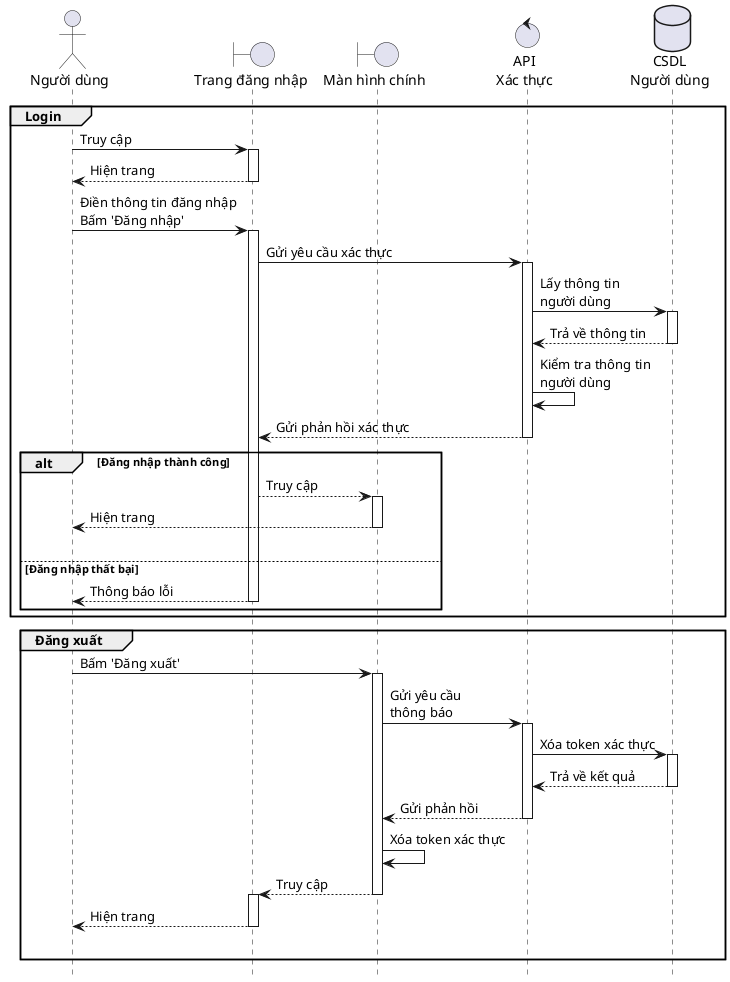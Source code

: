 @startuml Authentication
hide footbox

actor User as "Người dùng"
boundary LoginPage as "Trang đăng nhập"
boundary MainPage as "Màn hình chính"
control API as "API\nXác thực"
database Database as "CSDL\nNgười dùng"

group Login
    User -> LoginPage ++ : Truy cập
    LoginPage --> User -- : Hiện trang
    User -> LoginPage ++ : Điền thông tin đăng nhập\nBấm 'Đăng nhập'
    LoginPage -> API ++ : Gửi yêu cầu xác thực
    API -> Database ++ : Lấy thông tin\nngười dùng
    Database --> API -- : Trả về thông tin
    API -> API : Kiểm tra thông tin\nngười dùng
    API --> LoginPage -- : Gửi phản hồi xác thực

    alt Đăng nhập thành công
        LoginPage --> MainPage ++ : Truy cập
        MainPage --> User -- : Hiện trang
        |||
    else Đăng nhập thất bại
        LoginPage --> User -- : Thông báo lỗi
    end
end

group Đăng xuất
    User -> MainPage ++ : Bấm 'Đăng xuất'
    MainPage -> API ++ : Gửi yêu cầu\nthông báo
    API -> Database ++ : Xóa token xác thực
    Database --> API -- : Trả về kết quả
    API --> MainPage -- : Gửi phản hồi
    MainPage -> MainPage : Xóa token xác thực
    MainPage --> LoginPage --++ : Truy cập
    LoginPage --> User -- : Hiện trang
    |||
end

@enduml

